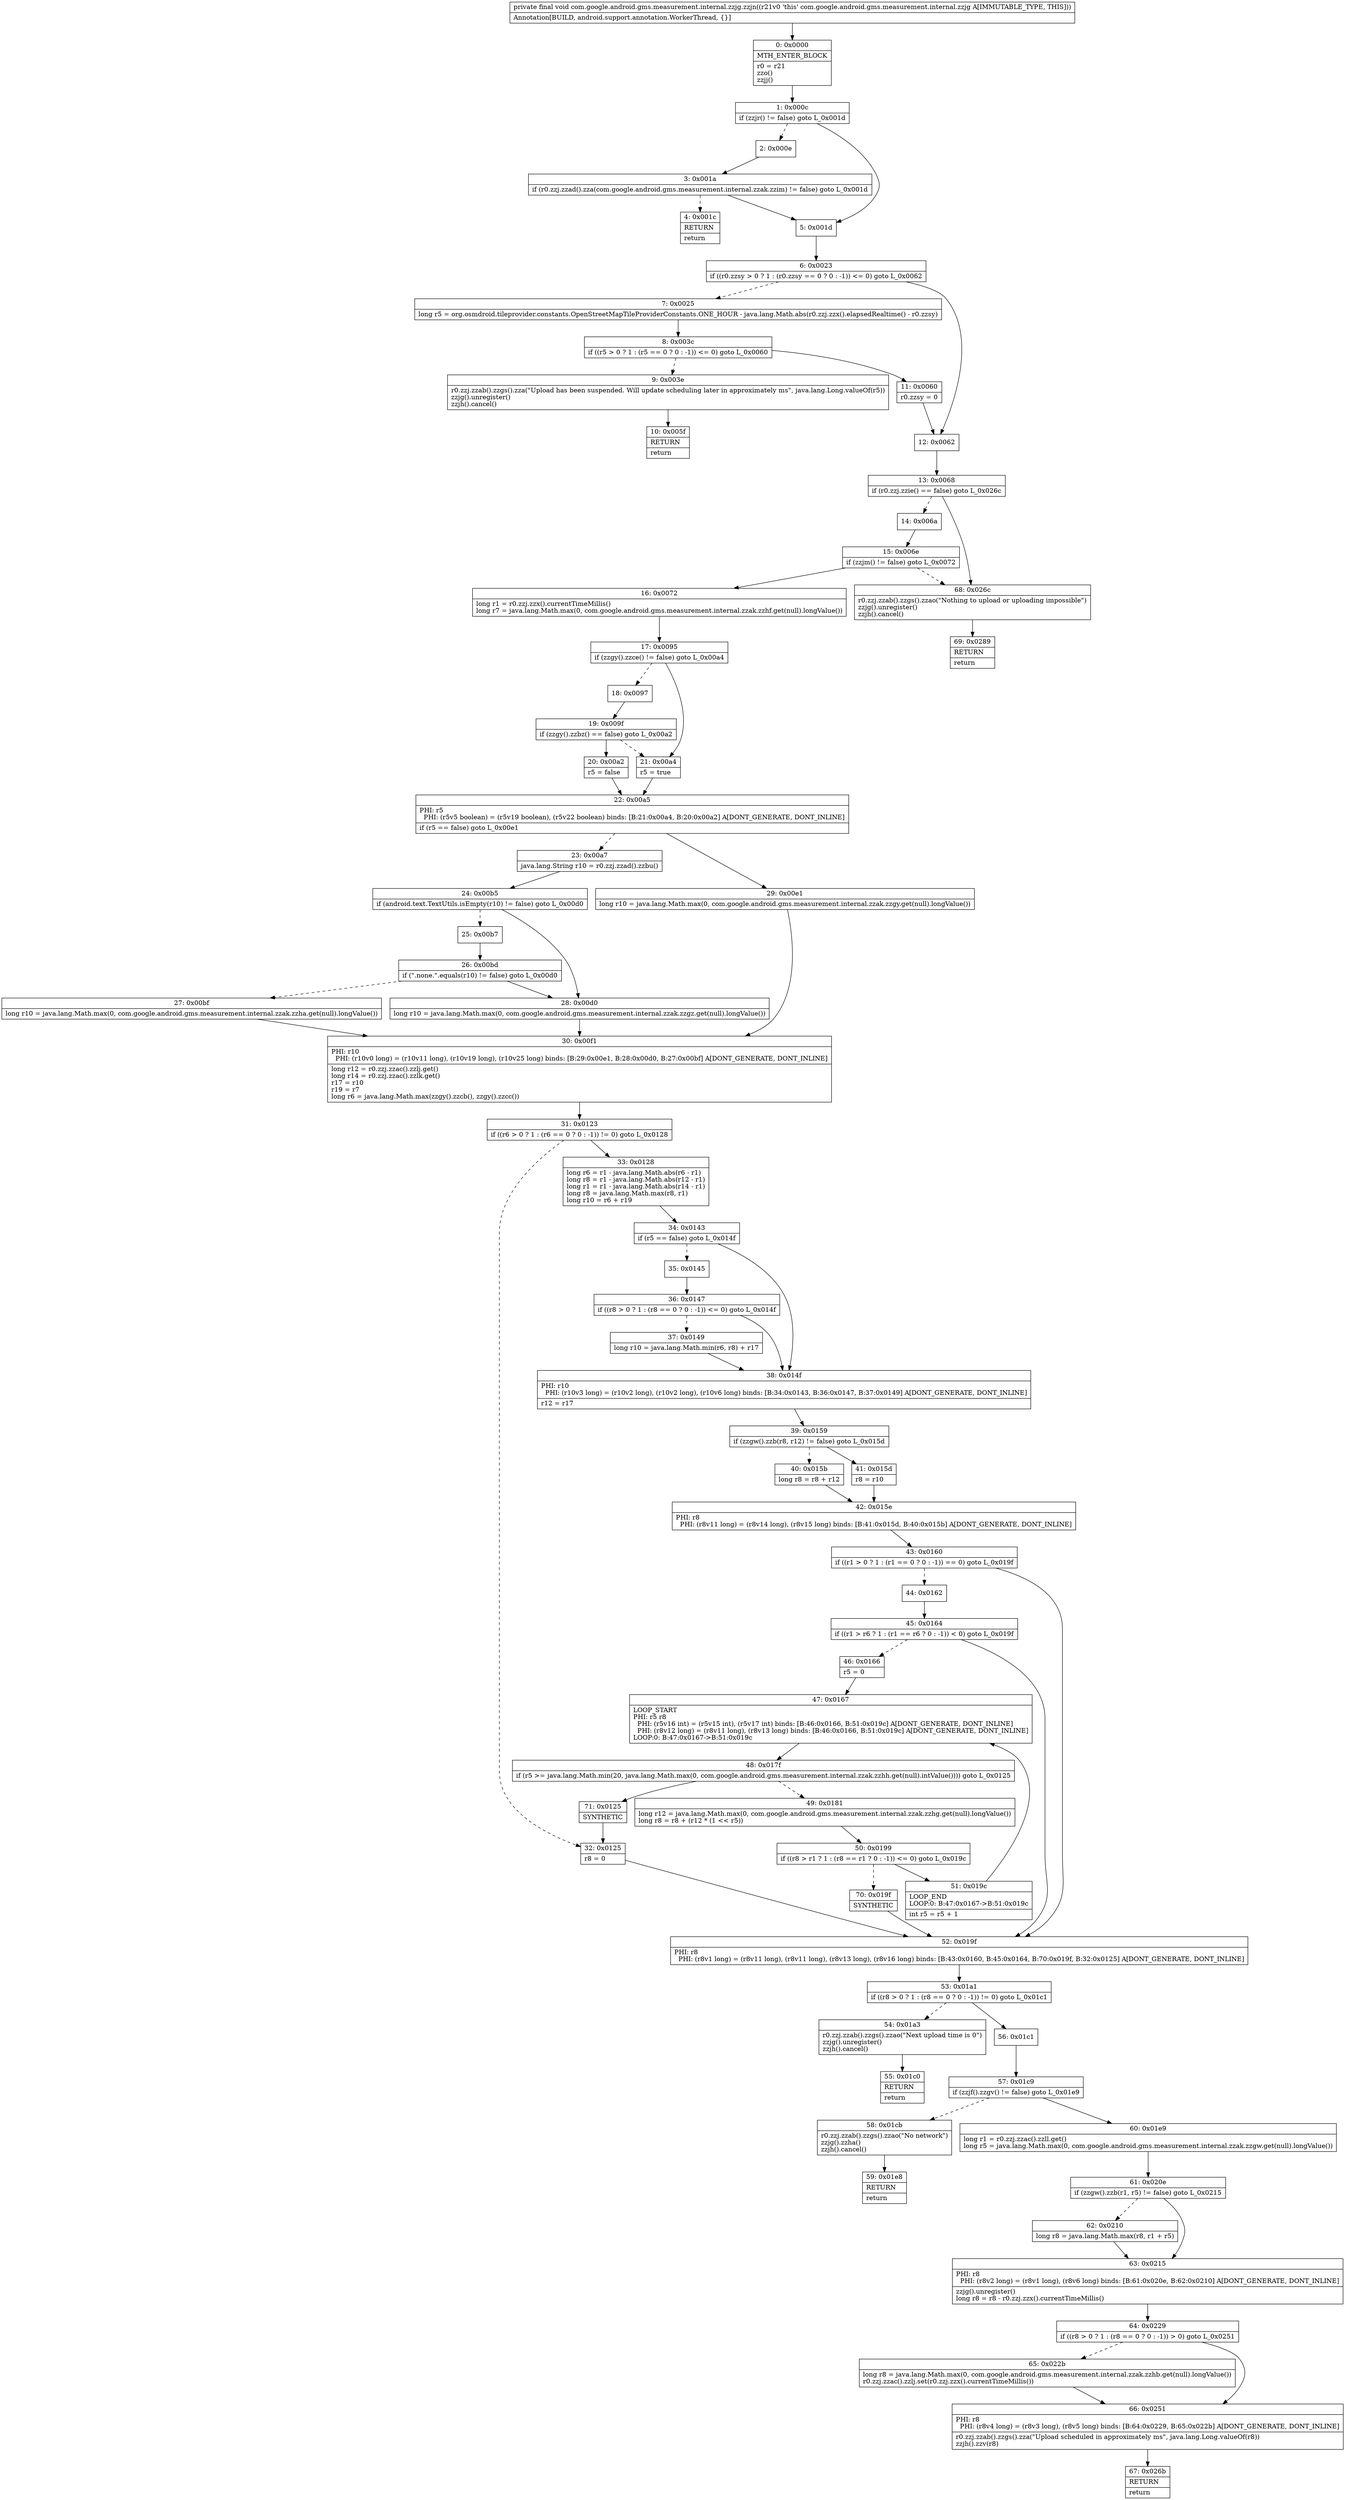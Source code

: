 digraph "CFG forcom.google.android.gms.measurement.internal.zzjg.zzjn()V" {
Node_0 [shape=record,label="{0\:\ 0x0000|MTH_ENTER_BLOCK\l|r0 = r21\lzzo()\lzzjj()\l}"];
Node_1 [shape=record,label="{1\:\ 0x000c|if (zzjr() != false) goto L_0x001d\l}"];
Node_2 [shape=record,label="{2\:\ 0x000e}"];
Node_3 [shape=record,label="{3\:\ 0x001a|if (r0.zzj.zzad().zza(com.google.android.gms.measurement.internal.zzak.zzim) != false) goto L_0x001d\l}"];
Node_4 [shape=record,label="{4\:\ 0x001c|RETURN\l|return\l}"];
Node_5 [shape=record,label="{5\:\ 0x001d}"];
Node_6 [shape=record,label="{6\:\ 0x0023|if ((r0.zzsy \> 0 ? 1 : (r0.zzsy == 0 ? 0 : \-1)) \<= 0) goto L_0x0062\l}"];
Node_7 [shape=record,label="{7\:\ 0x0025|long r5 = org.osmdroid.tileprovider.constants.OpenStreetMapTileProviderConstants.ONE_HOUR \- java.lang.Math.abs(r0.zzj.zzx().elapsedRealtime() \- r0.zzsy)\l}"];
Node_8 [shape=record,label="{8\:\ 0x003c|if ((r5 \> 0 ? 1 : (r5 == 0 ? 0 : \-1)) \<= 0) goto L_0x0060\l}"];
Node_9 [shape=record,label="{9\:\ 0x003e|r0.zzj.zzab().zzgs().zza(\"Upload has been suspended. Will update scheduling later in approximately ms\", java.lang.Long.valueOf(r5))\lzzjg().unregister()\lzzjh().cancel()\l}"];
Node_10 [shape=record,label="{10\:\ 0x005f|RETURN\l|return\l}"];
Node_11 [shape=record,label="{11\:\ 0x0060|r0.zzsy = 0\l}"];
Node_12 [shape=record,label="{12\:\ 0x0062}"];
Node_13 [shape=record,label="{13\:\ 0x0068|if (r0.zzj.zzie() == false) goto L_0x026c\l}"];
Node_14 [shape=record,label="{14\:\ 0x006a}"];
Node_15 [shape=record,label="{15\:\ 0x006e|if (zzjm() != false) goto L_0x0072\l}"];
Node_16 [shape=record,label="{16\:\ 0x0072|long r1 = r0.zzj.zzx().currentTimeMillis()\llong r7 = java.lang.Math.max(0, com.google.android.gms.measurement.internal.zzak.zzhf.get(null).longValue())\l}"];
Node_17 [shape=record,label="{17\:\ 0x0095|if (zzgy().zzce() != false) goto L_0x00a4\l}"];
Node_18 [shape=record,label="{18\:\ 0x0097}"];
Node_19 [shape=record,label="{19\:\ 0x009f|if (zzgy().zzbz() == false) goto L_0x00a2\l}"];
Node_20 [shape=record,label="{20\:\ 0x00a2|r5 = false\l}"];
Node_21 [shape=record,label="{21\:\ 0x00a4|r5 = true\l}"];
Node_22 [shape=record,label="{22\:\ 0x00a5|PHI: r5 \l  PHI: (r5v5 boolean) = (r5v19 boolean), (r5v22 boolean) binds: [B:21:0x00a4, B:20:0x00a2] A[DONT_GENERATE, DONT_INLINE]\l|if (r5 == false) goto L_0x00e1\l}"];
Node_23 [shape=record,label="{23\:\ 0x00a7|java.lang.String r10 = r0.zzj.zzad().zzbu()\l}"];
Node_24 [shape=record,label="{24\:\ 0x00b5|if (android.text.TextUtils.isEmpty(r10) != false) goto L_0x00d0\l}"];
Node_25 [shape=record,label="{25\:\ 0x00b7}"];
Node_26 [shape=record,label="{26\:\ 0x00bd|if (\".none.\".equals(r10) != false) goto L_0x00d0\l}"];
Node_27 [shape=record,label="{27\:\ 0x00bf|long r10 = java.lang.Math.max(0, com.google.android.gms.measurement.internal.zzak.zzha.get(null).longValue())\l}"];
Node_28 [shape=record,label="{28\:\ 0x00d0|long r10 = java.lang.Math.max(0, com.google.android.gms.measurement.internal.zzak.zzgz.get(null).longValue())\l}"];
Node_29 [shape=record,label="{29\:\ 0x00e1|long r10 = java.lang.Math.max(0, com.google.android.gms.measurement.internal.zzak.zzgy.get(null).longValue())\l}"];
Node_30 [shape=record,label="{30\:\ 0x00f1|PHI: r10 \l  PHI: (r10v0 long) = (r10v11 long), (r10v19 long), (r10v25 long) binds: [B:29:0x00e1, B:28:0x00d0, B:27:0x00bf] A[DONT_GENERATE, DONT_INLINE]\l|long r12 = r0.zzj.zzac().zzlj.get()\llong r14 = r0.zzj.zzac().zzlk.get()\lr17 = r10\lr19 = r7\llong r6 = java.lang.Math.max(zzgy().zzcb(), zzgy().zzcc())\l}"];
Node_31 [shape=record,label="{31\:\ 0x0123|if ((r6 \> 0 ? 1 : (r6 == 0 ? 0 : \-1)) != 0) goto L_0x0128\l}"];
Node_32 [shape=record,label="{32\:\ 0x0125|r8 = 0\l}"];
Node_33 [shape=record,label="{33\:\ 0x0128|long r6 = r1 \- java.lang.Math.abs(r6 \- r1)\llong r8 = r1 \- java.lang.Math.abs(r12 \- r1)\llong r1 = r1 \- java.lang.Math.abs(r14 \- r1)\llong r8 = java.lang.Math.max(r8, r1)\llong r10 = r6 + r19\l}"];
Node_34 [shape=record,label="{34\:\ 0x0143|if (r5 == false) goto L_0x014f\l}"];
Node_35 [shape=record,label="{35\:\ 0x0145}"];
Node_36 [shape=record,label="{36\:\ 0x0147|if ((r8 \> 0 ? 1 : (r8 == 0 ? 0 : \-1)) \<= 0) goto L_0x014f\l}"];
Node_37 [shape=record,label="{37\:\ 0x0149|long r10 = java.lang.Math.min(r6, r8) + r17\l}"];
Node_38 [shape=record,label="{38\:\ 0x014f|PHI: r10 \l  PHI: (r10v3 long) = (r10v2 long), (r10v2 long), (r10v6 long) binds: [B:34:0x0143, B:36:0x0147, B:37:0x0149] A[DONT_GENERATE, DONT_INLINE]\l|r12 = r17\l}"];
Node_39 [shape=record,label="{39\:\ 0x0159|if (zzgw().zzb(r8, r12) != false) goto L_0x015d\l}"];
Node_40 [shape=record,label="{40\:\ 0x015b|long r8 = r8 + r12\l}"];
Node_41 [shape=record,label="{41\:\ 0x015d|r8 = r10\l}"];
Node_42 [shape=record,label="{42\:\ 0x015e|PHI: r8 \l  PHI: (r8v11 long) = (r8v14 long), (r8v15 long) binds: [B:41:0x015d, B:40:0x015b] A[DONT_GENERATE, DONT_INLINE]\l}"];
Node_43 [shape=record,label="{43\:\ 0x0160|if ((r1 \> 0 ? 1 : (r1 == 0 ? 0 : \-1)) == 0) goto L_0x019f\l}"];
Node_44 [shape=record,label="{44\:\ 0x0162}"];
Node_45 [shape=record,label="{45\:\ 0x0164|if ((r1 \> r6 ? 1 : (r1 == r6 ? 0 : \-1)) \< 0) goto L_0x019f\l}"];
Node_46 [shape=record,label="{46\:\ 0x0166|r5 = 0\l}"];
Node_47 [shape=record,label="{47\:\ 0x0167|LOOP_START\lPHI: r5 r8 \l  PHI: (r5v16 int) = (r5v15 int), (r5v17 int) binds: [B:46:0x0166, B:51:0x019c] A[DONT_GENERATE, DONT_INLINE]\l  PHI: (r8v12 long) = (r8v11 long), (r8v13 long) binds: [B:46:0x0166, B:51:0x019c] A[DONT_GENERATE, DONT_INLINE]\lLOOP:0: B:47:0x0167\-\>B:51:0x019c\l}"];
Node_48 [shape=record,label="{48\:\ 0x017f|if (r5 \>= java.lang.Math.min(20, java.lang.Math.max(0, com.google.android.gms.measurement.internal.zzak.zzhh.get(null).intValue()))) goto L_0x0125\l}"];
Node_49 [shape=record,label="{49\:\ 0x0181|long r12 = java.lang.Math.max(0, com.google.android.gms.measurement.internal.zzak.zzhg.get(null).longValue())\llong r8 = r8 + (r12 * (1 \<\< r5))\l}"];
Node_50 [shape=record,label="{50\:\ 0x0199|if ((r8 \> r1 ? 1 : (r8 == r1 ? 0 : \-1)) \<= 0) goto L_0x019c\l}"];
Node_51 [shape=record,label="{51\:\ 0x019c|LOOP_END\lLOOP:0: B:47:0x0167\-\>B:51:0x019c\l|int r5 = r5 + 1\l}"];
Node_52 [shape=record,label="{52\:\ 0x019f|PHI: r8 \l  PHI: (r8v1 long) = (r8v11 long), (r8v11 long), (r8v13 long), (r8v16 long) binds: [B:43:0x0160, B:45:0x0164, B:70:0x019f, B:32:0x0125] A[DONT_GENERATE, DONT_INLINE]\l}"];
Node_53 [shape=record,label="{53\:\ 0x01a1|if ((r8 \> 0 ? 1 : (r8 == 0 ? 0 : \-1)) != 0) goto L_0x01c1\l}"];
Node_54 [shape=record,label="{54\:\ 0x01a3|r0.zzj.zzab().zzgs().zzao(\"Next upload time is 0\")\lzzjg().unregister()\lzzjh().cancel()\l}"];
Node_55 [shape=record,label="{55\:\ 0x01c0|RETURN\l|return\l}"];
Node_56 [shape=record,label="{56\:\ 0x01c1}"];
Node_57 [shape=record,label="{57\:\ 0x01c9|if (zzjf().zzgv() != false) goto L_0x01e9\l}"];
Node_58 [shape=record,label="{58\:\ 0x01cb|r0.zzj.zzab().zzgs().zzao(\"No network\")\lzzjg().zzha()\lzzjh().cancel()\l}"];
Node_59 [shape=record,label="{59\:\ 0x01e8|RETURN\l|return\l}"];
Node_60 [shape=record,label="{60\:\ 0x01e9|long r1 = r0.zzj.zzac().zzll.get()\llong r5 = java.lang.Math.max(0, com.google.android.gms.measurement.internal.zzak.zzgw.get(null).longValue())\l}"];
Node_61 [shape=record,label="{61\:\ 0x020e|if (zzgw().zzb(r1, r5) != false) goto L_0x0215\l}"];
Node_62 [shape=record,label="{62\:\ 0x0210|long r8 = java.lang.Math.max(r8, r1 + r5)\l}"];
Node_63 [shape=record,label="{63\:\ 0x0215|PHI: r8 \l  PHI: (r8v2 long) = (r8v1 long), (r8v6 long) binds: [B:61:0x020e, B:62:0x0210] A[DONT_GENERATE, DONT_INLINE]\l|zzjg().unregister()\llong r8 = r8 \- r0.zzj.zzx().currentTimeMillis()\l}"];
Node_64 [shape=record,label="{64\:\ 0x0229|if ((r8 \> 0 ? 1 : (r8 == 0 ? 0 : \-1)) \> 0) goto L_0x0251\l}"];
Node_65 [shape=record,label="{65\:\ 0x022b|long r8 = java.lang.Math.max(0, com.google.android.gms.measurement.internal.zzak.zzhb.get(null).longValue())\lr0.zzj.zzac().zzlj.set(r0.zzj.zzx().currentTimeMillis())\l}"];
Node_66 [shape=record,label="{66\:\ 0x0251|PHI: r8 \l  PHI: (r8v4 long) = (r8v3 long), (r8v5 long) binds: [B:64:0x0229, B:65:0x022b] A[DONT_GENERATE, DONT_INLINE]\l|r0.zzj.zzab().zzgs().zza(\"Upload scheduled in approximately ms\", java.lang.Long.valueOf(r8))\lzzjh().zzv(r8)\l}"];
Node_67 [shape=record,label="{67\:\ 0x026b|RETURN\l|return\l}"];
Node_68 [shape=record,label="{68\:\ 0x026c|r0.zzj.zzab().zzgs().zzao(\"Nothing to upload or uploading impossible\")\lzzjg().unregister()\lzzjh().cancel()\l}"];
Node_69 [shape=record,label="{69\:\ 0x0289|RETURN\l|return\l}"];
Node_70 [shape=record,label="{70\:\ 0x019f|SYNTHETIC\l}"];
Node_71 [shape=record,label="{71\:\ 0x0125|SYNTHETIC\l}"];
MethodNode[shape=record,label="{private final void com.google.android.gms.measurement.internal.zzjg.zzjn((r21v0 'this' com.google.android.gms.measurement.internal.zzjg A[IMMUTABLE_TYPE, THIS]))  | Annotation[BUILD, android.support.annotation.WorkerThread, \{\}]\l}"];
MethodNode -> Node_0;
Node_0 -> Node_1;
Node_1 -> Node_2[style=dashed];
Node_1 -> Node_5;
Node_2 -> Node_3;
Node_3 -> Node_4[style=dashed];
Node_3 -> Node_5;
Node_5 -> Node_6;
Node_6 -> Node_7[style=dashed];
Node_6 -> Node_12;
Node_7 -> Node_8;
Node_8 -> Node_9[style=dashed];
Node_8 -> Node_11;
Node_9 -> Node_10;
Node_11 -> Node_12;
Node_12 -> Node_13;
Node_13 -> Node_14[style=dashed];
Node_13 -> Node_68;
Node_14 -> Node_15;
Node_15 -> Node_16;
Node_15 -> Node_68[style=dashed];
Node_16 -> Node_17;
Node_17 -> Node_18[style=dashed];
Node_17 -> Node_21;
Node_18 -> Node_19;
Node_19 -> Node_20;
Node_19 -> Node_21[style=dashed];
Node_20 -> Node_22;
Node_21 -> Node_22;
Node_22 -> Node_23[style=dashed];
Node_22 -> Node_29;
Node_23 -> Node_24;
Node_24 -> Node_25[style=dashed];
Node_24 -> Node_28;
Node_25 -> Node_26;
Node_26 -> Node_27[style=dashed];
Node_26 -> Node_28;
Node_27 -> Node_30;
Node_28 -> Node_30;
Node_29 -> Node_30;
Node_30 -> Node_31;
Node_31 -> Node_32[style=dashed];
Node_31 -> Node_33;
Node_32 -> Node_52;
Node_33 -> Node_34;
Node_34 -> Node_35[style=dashed];
Node_34 -> Node_38;
Node_35 -> Node_36;
Node_36 -> Node_37[style=dashed];
Node_36 -> Node_38;
Node_37 -> Node_38;
Node_38 -> Node_39;
Node_39 -> Node_40[style=dashed];
Node_39 -> Node_41;
Node_40 -> Node_42;
Node_41 -> Node_42;
Node_42 -> Node_43;
Node_43 -> Node_44[style=dashed];
Node_43 -> Node_52;
Node_44 -> Node_45;
Node_45 -> Node_46[style=dashed];
Node_45 -> Node_52;
Node_46 -> Node_47;
Node_47 -> Node_48;
Node_48 -> Node_49[style=dashed];
Node_48 -> Node_71;
Node_49 -> Node_50;
Node_50 -> Node_51;
Node_50 -> Node_70[style=dashed];
Node_51 -> Node_47;
Node_52 -> Node_53;
Node_53 -> Node_54[style=dashed];
Node_53 -> Node_56;
Node_54 -> Node_55;
Node_56 -> Node_57;
Node_57 -> Node_58[style=dashed];
Node_57 -> Node_60;
Node_58 -> Node_59;
Node_60 -> Node_61;
Node_61 -> Node_62[style=dashed];
Node_61 -> Node_63;
Node_62 -> Node_63;
Node_63 -> Node_64;
Node_64 -> Node_65[style=dashed];
Node_64 -> Node_66;
Node_65 -> Node_66;
Node_66 -> Node_67;
Node_68 -> Node_69;
Node_70 -> Node_52;
Node_71 -> Node_32;
}

